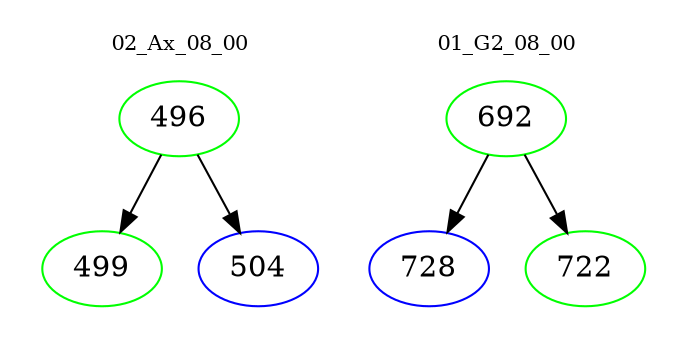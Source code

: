 digraph{
subgraph cluster_0 {
color = white
label = "02_Ax_08_00";
fontsize=10;
T0_496 [label="496", color="green"]
T0_496 -> T0_499 [color="black"]
T0_499 [label="499", color="green"]
T0_496 -> T0_504 [color="black"]
T0_504 [label="504", color="blue"]
}
subgraph cluster_1 {
color = white
label = "01_G2_08_00";
fontsize=10;
T1_692 [label="692", color="green"]
T1_692 -> T1_728 [color="black"]
T1_728 [label="728", color="blue"]
T1_692 -> T1_722 [color="black"]
T1_722 [label="722", color="green"]
}
}
